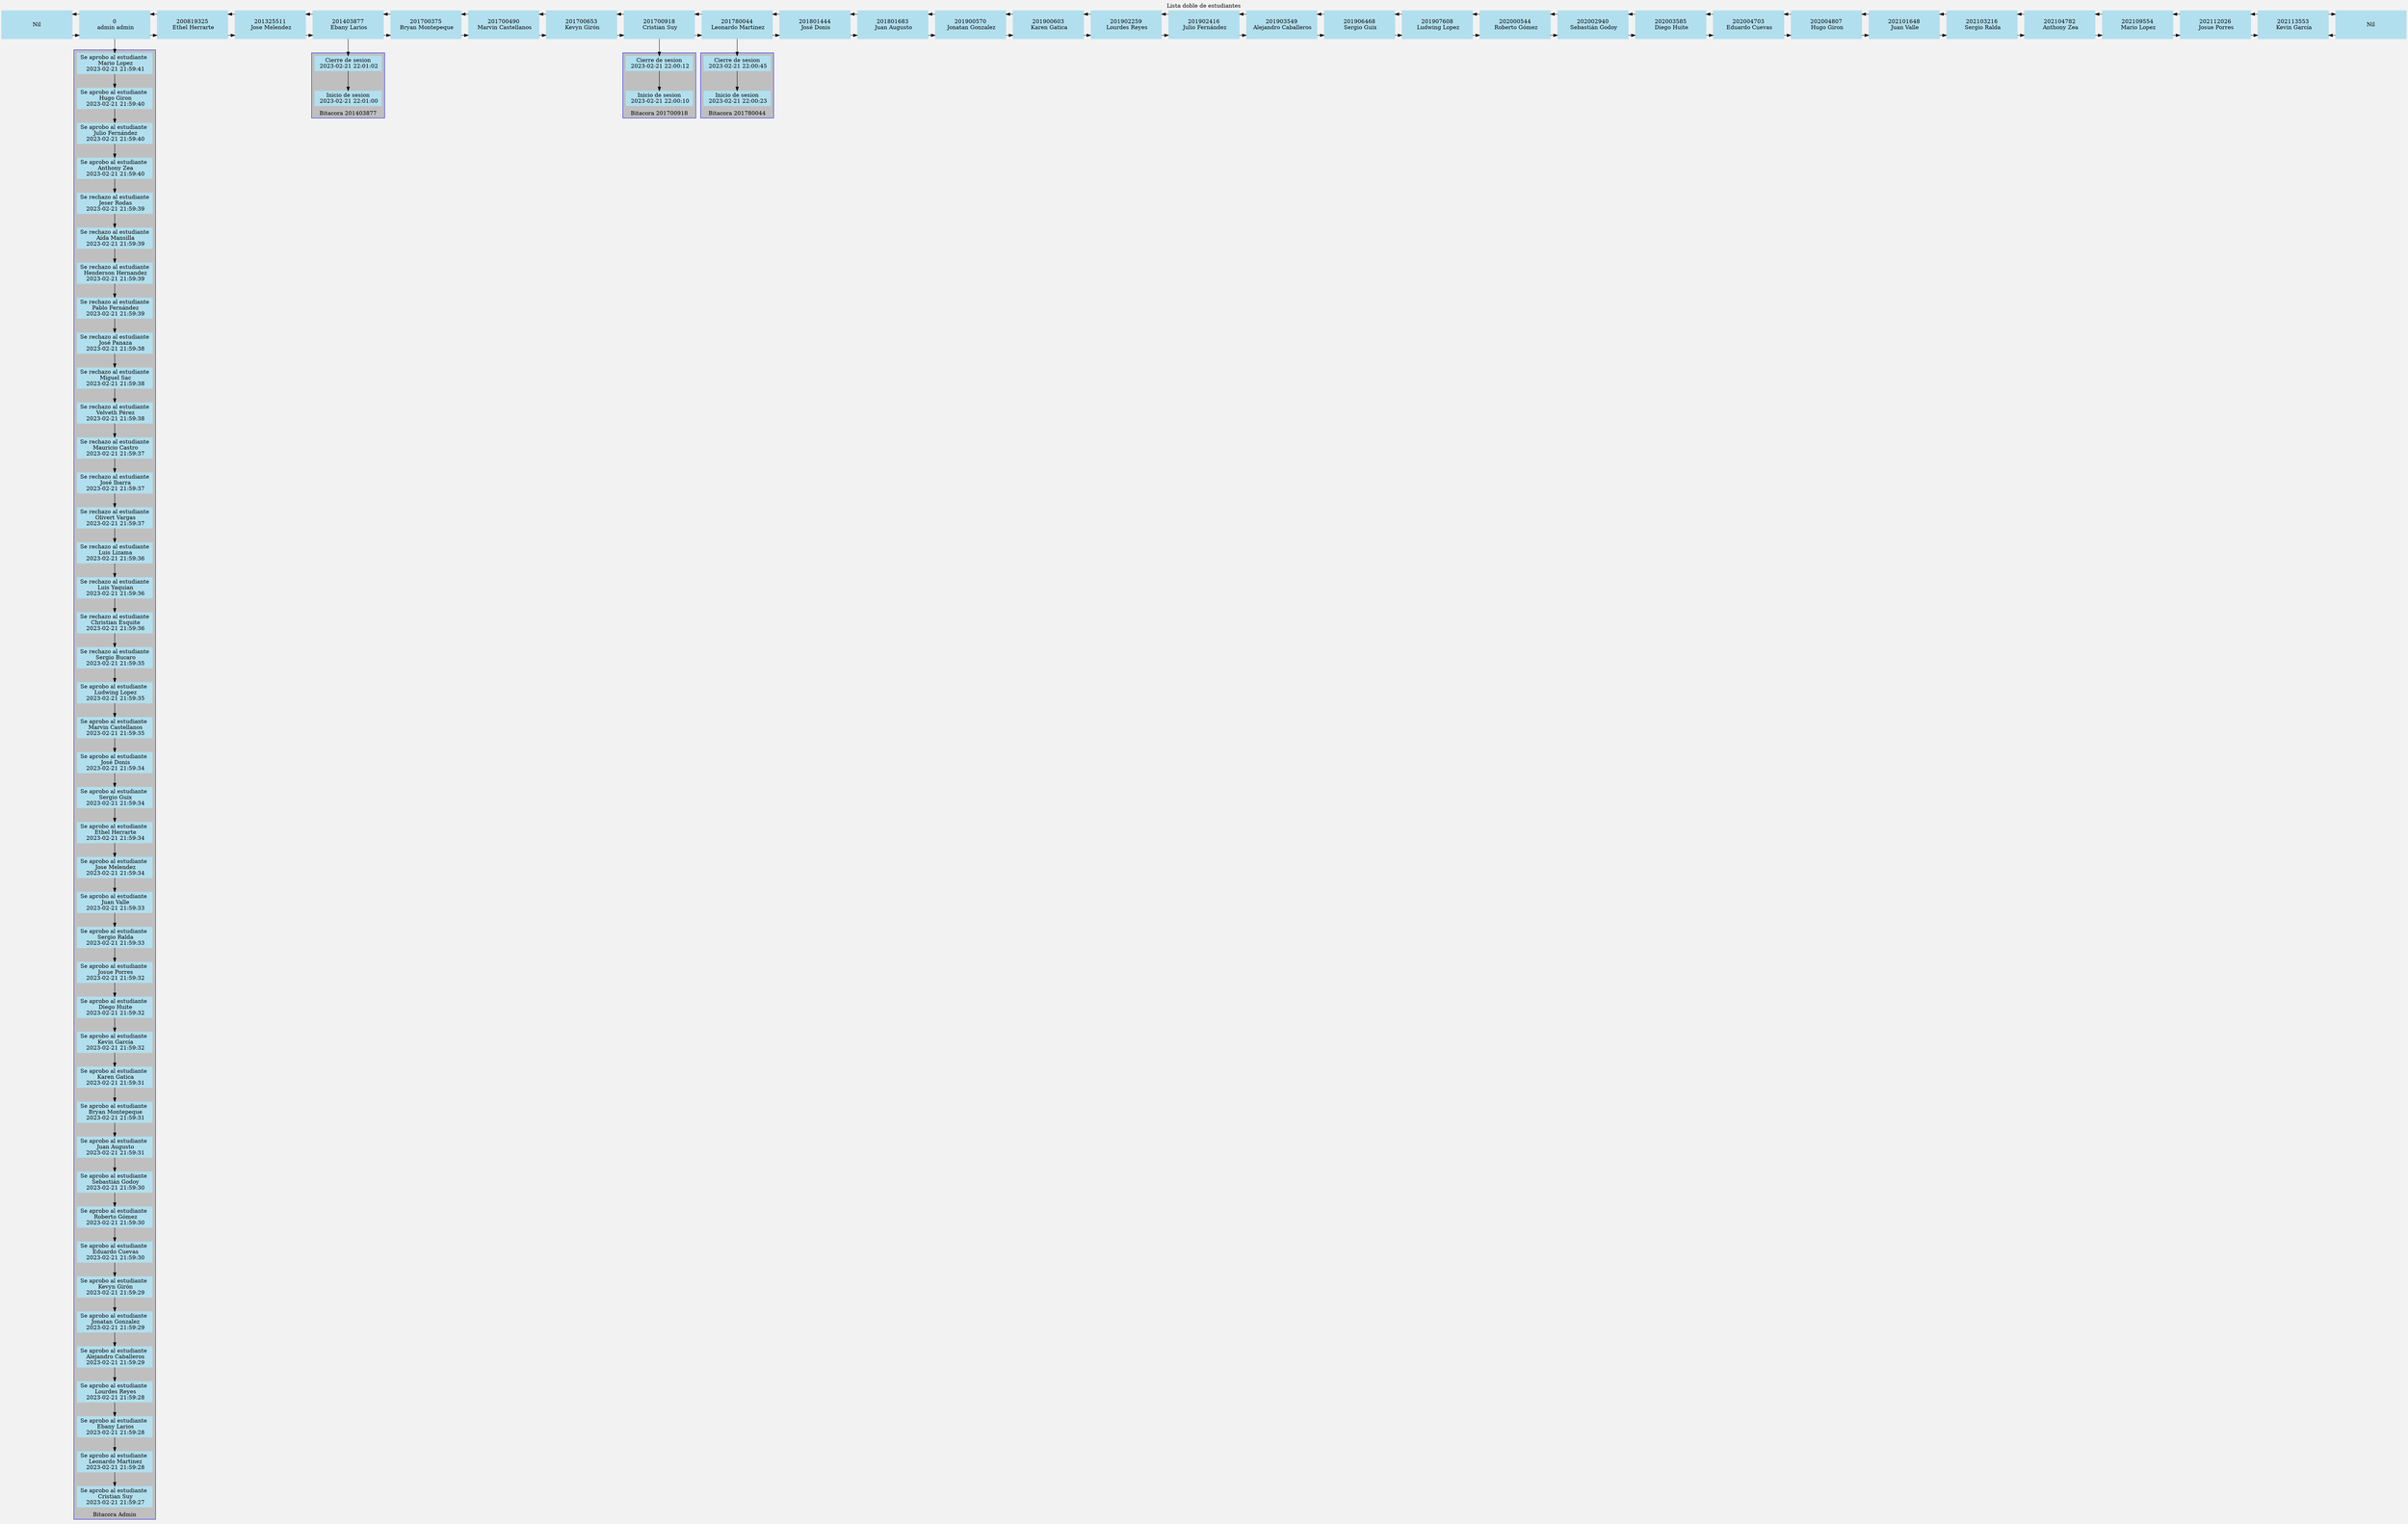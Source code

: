 digraph G {
	label = "Lista doble de estudiantes";
	labelloc = top;
	bgcolor=gray95;
subgraph Lista {
	node [shape=box,width=2.5,height=1,color=lightblue2, style=filled];
	edge [color=black];

//Crear Nodos 

	null [label = "Nil"];
	0 [label="0\n admin admin"];
	200819325 [label="200819325\n Ethel Herrarte"];
	201325511 [label="201325511\n Jose Melendez"];
	201403877 [label="201403877\n Ebany Larios"];
	201700375 [label="201700375\n Bryan Montepeque"];
	201700490 [label="201700490\n Marvin Castellanos"];
	201700653 [label="201700653\n Kevyn Girón"];
	201700918 [label="201700918\n Cristian Suy"];
	201780044 [label="201780044\n Leonardo Martinez"];
	201801444 [label="201801444\n José Donis"];
	201801683 [label="201801683\n Juan Augusto"];
	201900570 [label="201900570\n Jonatan Gonzalez"];
	201900603 [label="201900603\n Karen Gatica"];
	201902259 [label="201902259\n Lourdes Reyes"];
	201902416 [label="201902416\n Julio Fernández"];
	201903549 [label="201903549\n Alejandro Caballeros"];
	201906468 [label="201906468\n Sergio Guix"];
	201907608 [label="201907608\n Ludwing Lopez"];
	202000544 [label="202000544\n Roberto Gómez"];
	202002940 [label="202002940\n Sebastián Godoy"];
	202003585 [label="202003585\n Diego Huite"];
	202004703 [label="202004703\n Eduardo Cuevas"];
	202004807 [label="202004807\n Hugo Giron"];
	202101648 [label="202101648\n Juan Valle"];
	202103216 [label="202103216\n Sergio Ralda"];
	202104782 [label="202104782\n Anthony Zea"];
	202109554 [label="202109554\n Mario Lopez"];
	202112026 [label="202112026\n Josue Porres"];
	202113553 [label="202113553\n Kevin García"];
	null2 [label = "Nil"];

//Crear Enlaces lista enlazada 
	null->0;
	0->null;
	0->200819325;
	200819325->0;
	200819325->201325511;
	201325511->200819325;
	201325511->201403877;
	201403877->201325511;
	201403877->201700375;
	201700375->201403877;
	201700375->201700490;
	201700490->201700375;
	201700490->201700653;
	201700653->201700490;
	201700653->201700918;
	201700918->201700653;
	201700918->201780044;
	201780044->201700918;
	201780044->201801444;
	201801444->201780044;
	201801444->201801683;
	201801683->201801444;
	201801683->201900570;
	201900570->201801683;
	201900570->201900603;
	201900603->201900570;
	201900603->201902259;
	201902259->201900603;
	201902259->201902416;
	201902416->201902259;
	201902416->201903549;
	201903549->201902416;
	201903549->201906468;
	201906468->201903549;
	201906468->201907608;
	201907608->201906468;
	201907608->202000544;
	202000544->201907608;
	202000544->202002940;
	202002940->202000544;
	202002940->202003585;
	202003585->202002940;
	202003585->202004703;
	202004703->202003585;
	202004703->202004807;
	202004807->202004703;
	202004807->202101648;
	202101648->202004807;
	202101648->202103216;
	202103216->202101648;
	202103216->202104782;
	202104782->202103216;
	202104782->202109554;
	202109554->202104782;
	202109554->202112026;
	202112026->202109554;
	202112026->202113553;
	202113553->202112026;
	null2->202113553;
	202113553->null2;

	{rank=same; null;0;200819325;201325511;201403877;201700375;201700490;201700653;201700918;201780044;201801444;201801683;201900570;201900603;201902259;201902416;201903549;201906468;201907608;202000544;202002940;202003585;202004703;202004807;202101648;202103216;202104782;202109554;202112026;202113553;null2}

}
//Crear Pilas bitacora
subgraph cluster_201403877 {
	label = "Bitacora 201403877";
	labelloc = bottom;
	color = blue;
	bgcolor = gray75;
	node [color=lightblue2, style=filled, shape=box];
	edge [color=black];
	pila201403877_0 [label="Cierre de sesion\n 2023-02-21 22:01:02"];
	pila201403877_1 [label="Inicio de sesion\n 2023-02-21 22:01:00"];
	pila201403877_0->pila201403877_1;
}
201403877->pila201403877_0;
subgraph cluster_201700918 {
	label = "Bitacora 201700918";
	labelloc = bottom;
	color = blue;
	bgcolor = gray75;
	node [color=lightblue2, style=filled, shape=box];
	edge [color=black];
	pila201700918_0 [label="Cierre de sesion\n 2023-02-21 22:00:12"];
	pila201700918_1 [label="Inicio de sesion\n 2023-02-21 22:00:10"];
	pila201700918_0->pila201700918_1;
}
201700918->pila201700918_0;
subgraph cluster_201780044 {
	label = "Bitacora 201780044";
	labelloc = bottom;
	color = blue;
	bgcolor = gray75;
	node [color=lightblue2, style=filled, shape=box];
	edge [color=black];
	pila201780044_0 [label="Cierre de sesion\n 2023-02-21 22:00:45"];
	pila201780044_1 [label="Inicio de sesion\n 2023-02-21 22:00:23"];
	pila201780044_0->pila201780044_1;
}
201780044->pila201780044_0;
subgraph cluster_0 {
	label = "Bitacora Admin";
	labelloc = bottom;
	color = blue;
	bgcolor = gray75;
	node [color=lightblue2, style=filled, shape=box];
	edge [color=black];
	pila0_0 [label="Se aprobo al estudiante \n Mario Lopez\n 2023-02-21 21:59:41"];
	pila0_1 [label="Se aprobo al estudiante \n Hugo Giron\n 2023-02-21 21:59:40"];
	pila0_2 [label="Se aprobo al estudiante \n Julio Fernández\n 2023-02-21 21:59:40"];
	pila0_3 [label="Se aprobo al estudiante \n Anthony Zea\n 2023-02-21 21:59:40"];
	pila0_4 [label="Se rechazo al estudiante\n Jeser Rodas\n 2023-02-21 21:59:39"];
	pila0_5 [label="Se rechazo al estudiante\n Aída Mansilla\n 2023-02-21 21:59:39"];
	pila0_6 [label="Se rechazo al estudiante\n Henderson Hernandez\n 2023-02-21 21:59:39"];
	pila0_7 [label="Se rechazo al estudiante\n Pablo Fernández\n 2023-02-21 21:59:39"];
	pila0_8 [label="Se rechazo al estudiante\n José Panaza\n 2023-02-21 21:59:38"];
	pila0_9 [label="Se rechazo al estudiante\n Miguel Sac\n 2023-02-21 21:59:38"];
	pila0_10 [label="Se rechazo al estudiante\n Velveth Pérez\n 2023-02-21 21:59:38"];
	pila0_11 [label="Se rechazo al estudiante\n Mauricio Castro\n 2023-02-21 21:59:37"];
	pila0_12 [label="Se rechazo al estudiante\n José Ibarra\n 2023-02-21 21:59:37"];
	pila0_13 [label="Se rechazo al estudiante\n Olivert Vargas\n 2023-02-21 21:59:37"];
	pila0_14 [label="Se rechazo al estudiante\n Luis Lizama\n 2023-02-21 21:59:36"];
	pila0_15 [label="Se rechazo al estudiante\n Luis Yaquian\n 2023-02-21 21:59:36"];
	pila0_16 [label="Se rechazo al estudiante\n Christian Esquite\n 2023-02-21 21:59:36"];
	pila0_17 [label="Se rechazo al estudiante\n Sergio Bucaro\n 2023-02-21 21:59:35"];
	pila0_18 [label="Se aprobo al estudiante \n Ludwing Lopez\n 2023-02-21 21:59:35"];
	pila0_19 [label="Se aprobo al estudiante \n Marvin Castellanos\n 2023-02-21 21:59:35"];
	pila0_20 [label="Se aprobo al estudiante \n José Donis\n 2023-02-21 21:59:34"];
	pila0_21 [label="Se aprobo al estudiante \n Sergio Guix\n 2023-02-21 21:59:34"];
	pila0_22 [label="Se aprobo al estudiante \n Ethel Herrarte\n 2023-02-21 21:59:34"];
	pila0_23 [label="Se aprobo al estudiante \n Jose Melendez\n 2023-02-21 21:59:34"];
	pila0_24 [label="Se aprobo al estudiante \n Juan Valle\n 2023-02-21 21:59:33"];
	pila0_25 [label="Se aprobo al estudiante \n Sergio Ralda\n 2023-02-21 21:59:33"];
	pila0_26 [label="Se aprobo al estudiante \n Josue Porres\n 2023-02-21 21:59:32"];
	pila0_27 [label="Se aprobo al estudiante \n Diego Huite\n 2023-02-21 21:59:32"];
	pila0_28 [label="Se aprobo al estudiante \n Kevin García\n 2023-02-21 21:59:32"];
	pila0_29 [label="Se aprobo al estudiante \n Karen Gatica\n 2023-02-21 21:59:31"];
	pila0_30 [label="Se aprobo al estudiante \n Bryan Montepeque\n 2023-02-21 21:59:31"];
	pila0_31 [label="Se aprobo al estudiante \n Juan Augusto\n 2023-02-21 21:59:31"];
	pila0_32 [label="Se aprobo al estudiante \n Sebastián Godoy\n 2023-02-21 21:59:30"];
	pila0_33 [label="Se aprobo al estudiante \n Roberto Gómez\n 2023-02-21 21:59:30"];
	pila0_34 [label="Se aprobo al estudiante \n Eduardo Cuevas\n 2023-02-21 21:59:30"];
	pila0_35 [label="Se aprobo al estudiante \n Kevyn Girón\n 2023-02-21 21:59:29"];
	pila0_36 [label="Se aprobo al estudiante \n Jonatan Gonzalez\n 2023-02-21 21:59:29"];
	pila0_37 [label="Se aprobo al estudiante \n Alejandro Caballeros\n 2023-02-21 21:59:29"];
	pila0_38 [label="Se aprobo al estudiante \n Lourdes Reyes\n 2023-02-21 21:59:28"];
	pila0_39 [label="Se aprobo al estudiante \n Ebany Larios\n 2023-02-21 21:59:28"];
	pila0_40 [label="Se aprobo al estudiante \n Leonardo Martinez\n 2023-02-21 21:59:28"];
	pila0_41 [label="Se aprobo al estudiante \n Cristian Suy\n 2023-02-21 21:59:27"];
	pila0_0->pila0_1;
	pila0_1->pila0_2;
	pila0_2->pila0_3;
	pila0_3->pila0_4;
	pila0_4->pila0_5;
	pila0_5->pila0_6;
	pila0_6->pila0_7;
	pila0_7->pila0_8;
	pila0_8->pila0_9;
	pila0_9->pila0_10;
	pila0_10->pila0_11;
	pila0_11->pila0_12;
	pila0_12->pila0_13;
	pila0_13->pila0_14;
	pila0_14->pila0_15;
	pila0_15->pila0_16;
	pila0_16->pila0_17;
	pila0_17->pila0_18;
	pila0_18->pila0_19;
	pila0_19->pila0_20;
	pila0_20->pila0_21;
	pila0_21->pila0_22;
	pila0_22->pila0_23;
	pila0_23->pila0_24;
	pila0_24->pila0_25;
	pila0_25->pila0_26;
	pila0_26->pila0_27;
	pila0_27->pila0_28;
	pila0_28->pila0_29;
	pila0_29->pila0_30;
	pila0_30->pila0_31;
	pila0_31->pila0_32;
	pila0_32->pila0_33;
	pila0_33->pila0_34;
	pila0_34->pila0_35;
	pila0_35->pila0_36;
	pila0_36->pila0_37;
	pila0_37->pila0_38;
	pila0_38->pila0_39;
	pila0_39->pila0_40;
	pila0_40->pila0_41;
0->pila0_0;
}
}